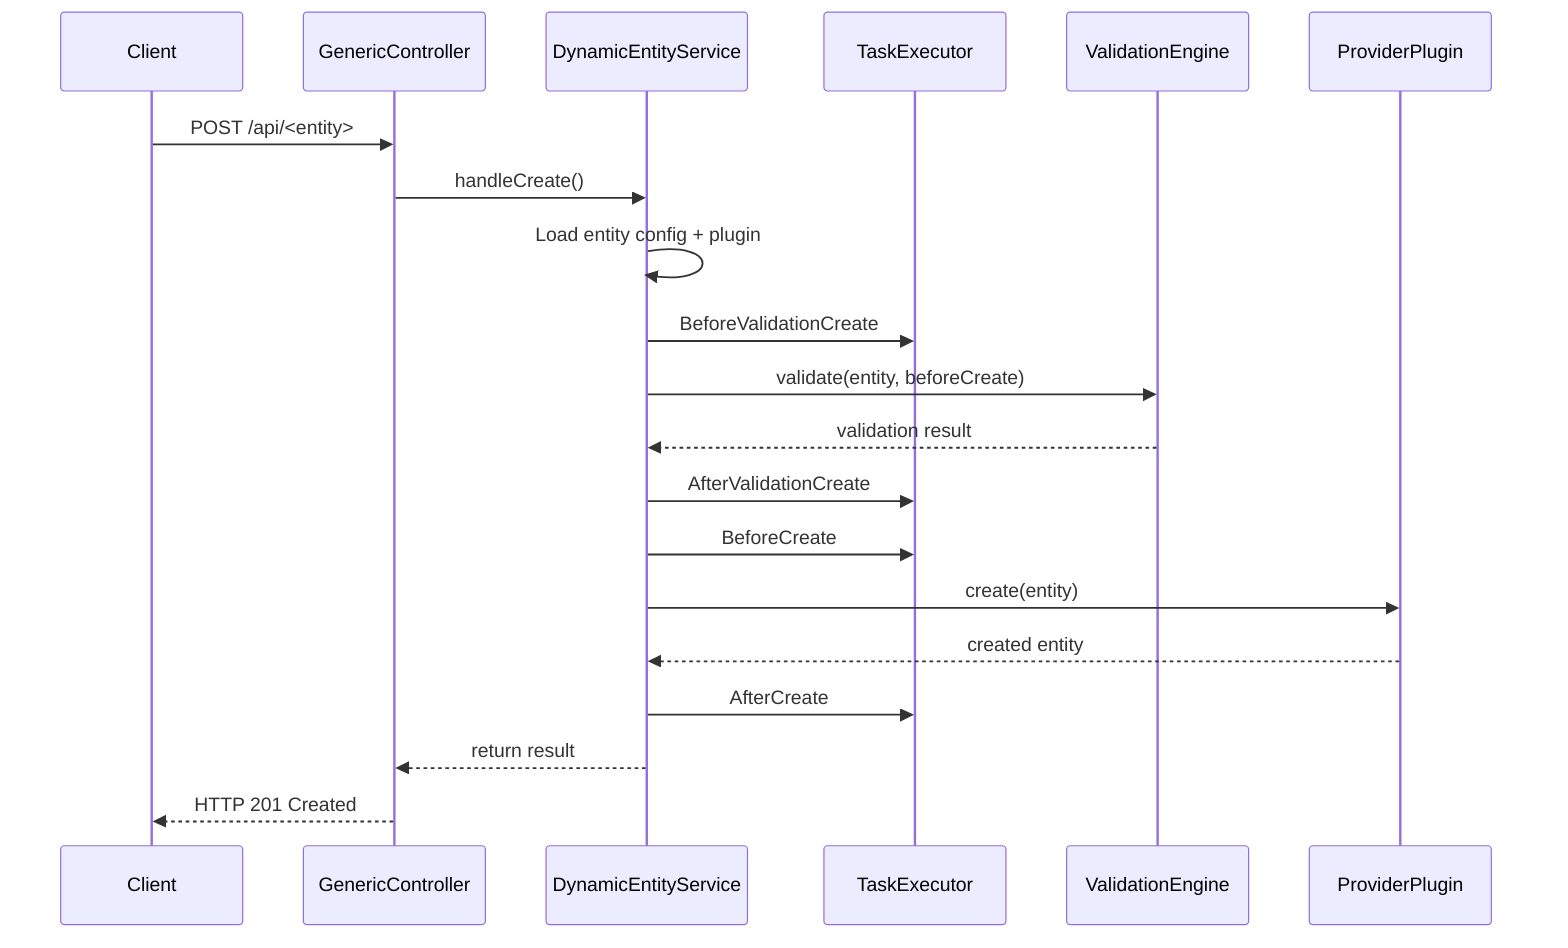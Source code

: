 sequenceDiagram
    participant Client
    participant GenericController
    participant DynamicEntityService
    participant TaskExecutor
    participant ValidationEngine
    participant ProviderPlugin
    Client ->> GenericController: POST /api/<entity>
    GenericController ->> DynamicEntityService: handleCreate()
    DynamicEntityService ->> DynamicEntityService: Load entity config + plugin
    DynamicEntityService ->> TaskExecutor: BeforeValidationCreate
    DynamicEntityService ->> ValidationEngine: validate(entity, beforeCreate)
    ValidationEngine -->> DynamicEntityService: validation result
    DynamicEntityService ->> TaskExecutor: AfterValidationCreate
    DynamicEntityService ->> TaskExecutor: BeforeCreate
    DynamicEntityService ->> ProviderPlugin: create(entity)
    ProviderPlugin -->> DynamicEntityService: created entity
    DynamicEntityService ->> TaskExecutor: AfterCreate
    DynamicEntityService -->> GenericController: return result
    GenericController -->> Client: HTTP 201 Created